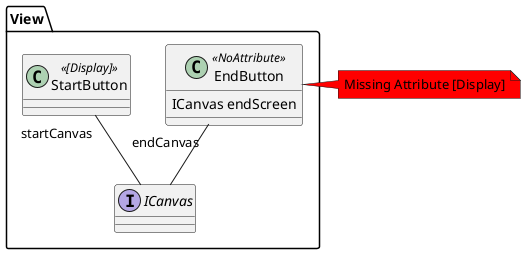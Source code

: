 @startuml
namespace View{
    interface ICanvas{}
    class StartButton <<[Display]>>{
    }
    StartButton "startCanvas" -- ICanvas
    class EndButton <<NoAttribute>>{
    ICanvas endScreen
    }
    EndButton "endCanvas" -- ICanvas
}
note right of View.EndButton #red
    Missing Attribute [Display]
end note
@enduml
